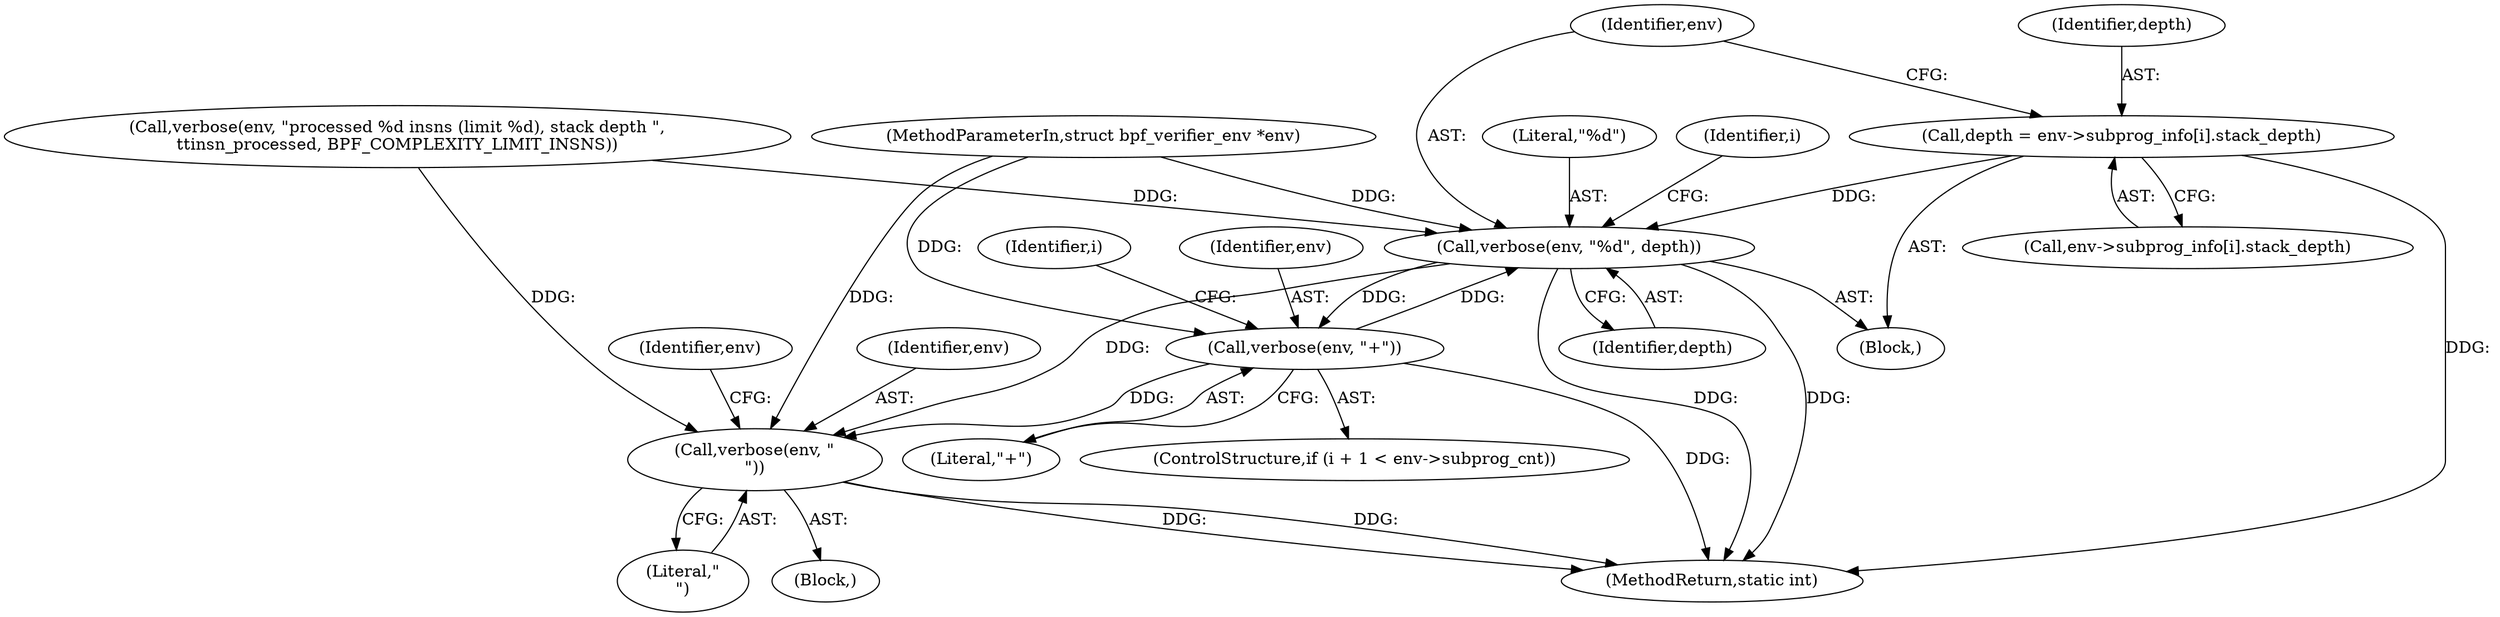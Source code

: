 digraph "0_linux_979d63d50c0c0f7bc537bf821e056cc9fe5abd38_2@array" {
"1001130" [label="(Call,depth = env->subprog_info[i].stack_depth)"];
"1001139" [label="(Call,verbose(env, \"%d\", depth))"];
"1001151" [label="(Call,verbose(env, \"+\"))"];
"1001154" [label="(Call,verbose(env, \"\n\"))"];
"1001140" [label="(Identifier,env)"];
"1001131" [label="(Identifier,depth)"];
"1001141" [label="(Literal,\"%d\")"];
"1001142" [label="(Identifier,depth)"];
"1001132" [label="(Call,env->subprog_info[i].stack_depth)"];
"1001112" [label="(Call,verbose(env, \"processed %d insns (limit %d), stack depth \",\n\t\tinsn_processed, BPF_COMPLEXITY_LIMIT_INSNS))"];
"1001152" [label="(Identifier,env)"];
"1001130" [label="(Call,depth = env->subprog_info[i].stack_depth)"];
"1000117" [label="(MethodParameterIn,struct bpf_verifier_env *env)"];
"1001151" [label="(Call,verbose(env, \"+\"))"];
"1001146" [label="(Identifier,i)"];
"1001156" [label="(Literal,\"\n\")"];
"1000118" [label="(Block,)"];
"1001161" [label="(Identifier,env)"];
"1001154" [label="(Call,verbose(env, \"\n\"))"];
"1001139" [label="(Call,verbose(env, \"%d\", depth))"];
"1001155" [label="(Identifier,env)"];
"1001128" [label="(Block,)"];
"1001143" [label="(ControlStructure,if (i + 1 < env->subprog_cnt))"];
"1001174" [label="(MethodReturn,static int)"];
"1001153" [label="(Literal,\"+\")"];
"1001127" [label="(Identifier,i)"];
"1001130" -> "1001128"  [label="AST: "];
"1001130" -> "1001132"  [label="CFG: "];
"1001131" -> "1001130"  [label="AST: "];
"1001132" -> "1001130"  [label="AST: "];
"1001140" -> "1001130"  [label="CFG: "];
"1001130" -> "1001174"  [label="DDG: "];
"1001130" -> "1001139"  [label="DDG: "];
"1001139" -> "1001128"  [label="AST: "];
"1001139" -> "1001142"  [label="CFG: "];
"1001140" -> "1001139"  [label="AST: "];
"1001141" -> "1001139"  [label="AST: "];
"1001142" -> "1001139"  [label="AST: "];
"1001146" -> "1001139"  [label="CFG: "];
"1001139" -> "1001174"  [label="DDG: "];
"1001139" -> "1001174"  [label="DDG: "];
"1001112" -> "1001139"  [label="DDG: "];
"1001151" -> "1001139"  [label="DDG: "];
"1000117" -> "1001139"  [label="DDG: "];
"1001139" -> "1001151"  [label="DDG: "];
"1001139" -> "1001154"  [label="DDG: "];
"1001151" -> "1001143"  [label="AST: "];
"1001151" -> "1001153"  [label="CFG: "];
"1001152" -> "1001151"  [label="AST: "];
"1001153" -> "1001151"  [label="AST: "];
"1001127" -> "1001151"  [label="CFG: "];
"1001151" -> "1001174"  [label="DDG: "];
"1000117" -> "1001151"  [label="DDG: "];
"1001151" -> "1001154"  [label="DDG: "];
"1001154" -> "1000118"  [label="AST: "];
"1001154" -> "1001156"  [label="CFG: "];
"1001155" -> "1001154"  [label="AST: "];
"1001156" -> "1001154"  [label="AST: "];
"1001161" -> "1001154"  [label="CFG: "];
"1001154" -> "1001174"  [label="DDG: "];
"1001154" -> "1001174"  [label="DDG: "];
"1001112" -> "1001154"  [label="DDG: "];
"1000117" -> "1001154"  [label="DDG: "];
}
